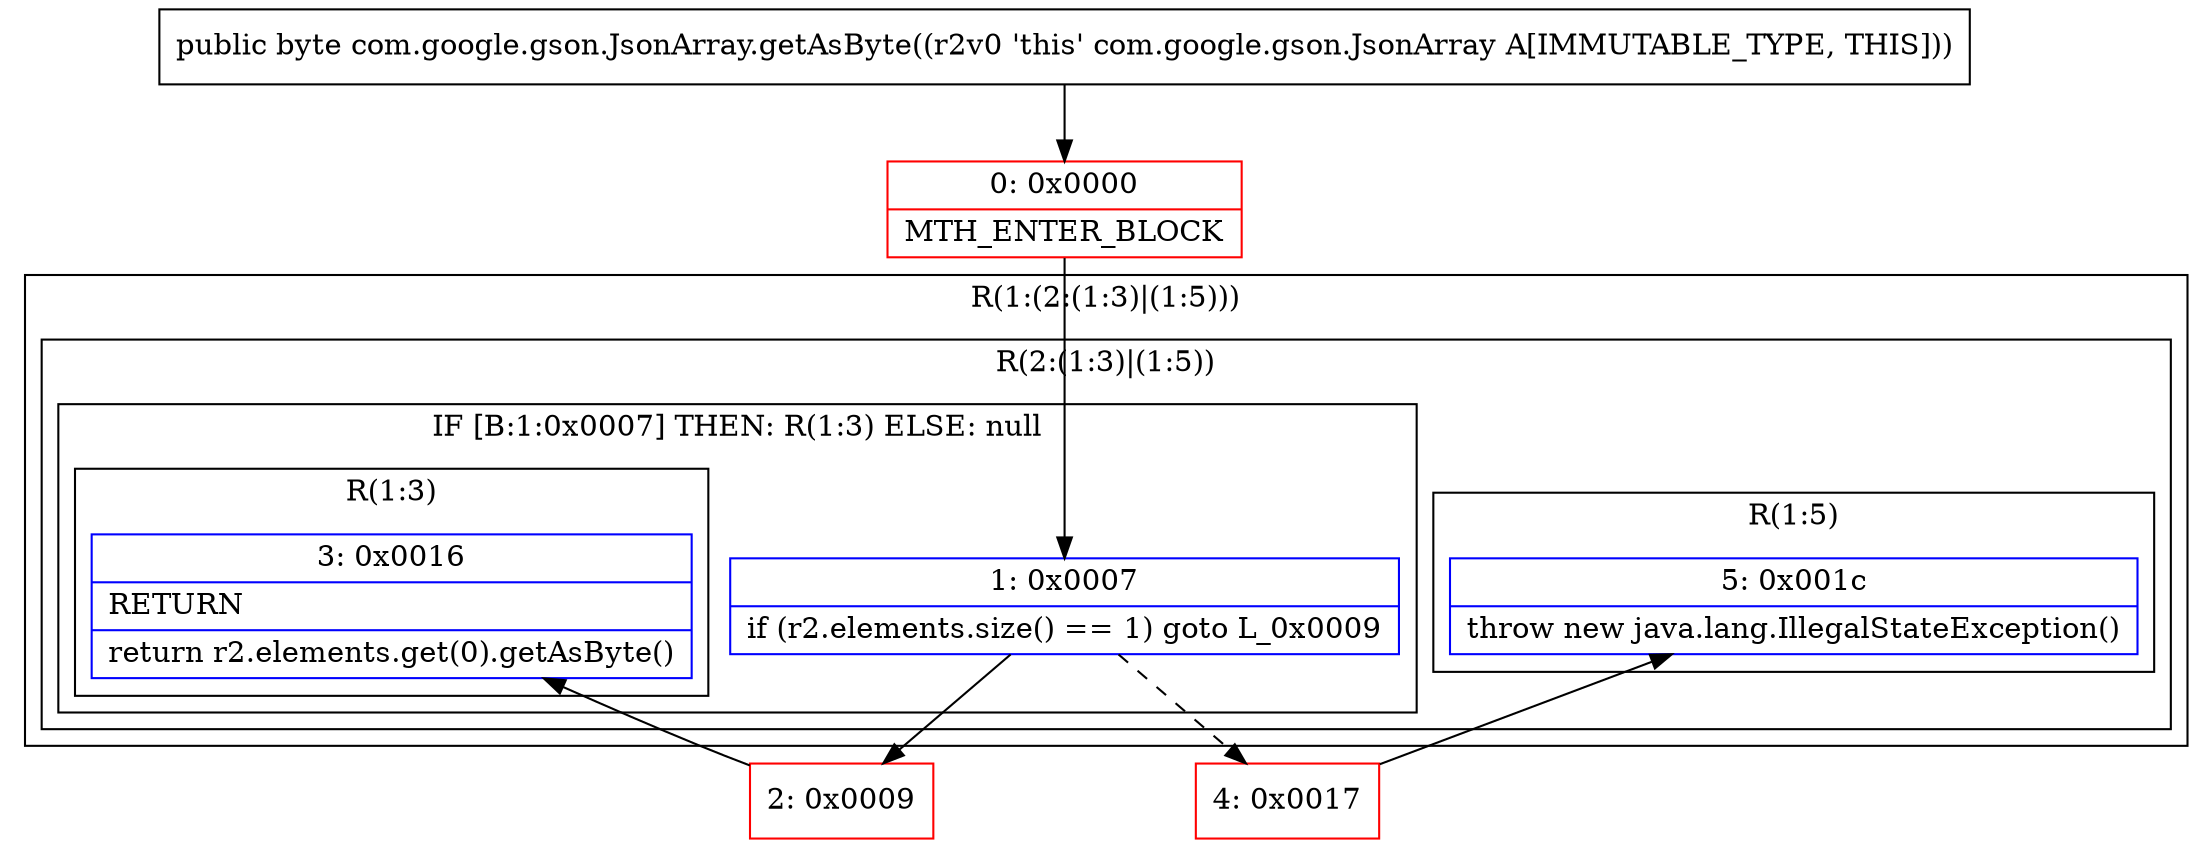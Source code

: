 digraph "CFG forcom.google.gson.JsonArray.getAsByte()B" {
subgraph cluster_Region_295173852 {
label = "R(1:(2:(1:3)|(1:5)))";
node [shape=record,color=blue];
subgraph cluster_Region_1324208193 {
label = "R(2:(1:3)|(1:5))";
node [shape=record,color=blue];
subgraph cluster_IfRegion_838967646 {
label = "IF [B:1:0x0007] THEN: R(1:3) ELSE: null";
node [shape=record,color=blue];
Node_1 [shape=record,label="{1\:\ 0x0007|if (r2.elements.size() == 1) goto L_0x0009\l}"];
subgraph cluster_Region_1863520429 {
label = "R(1:3)";
node [shape=record,color=blue];
Node_3 [shape=record,label="{3\:\ 0x0016|RETURN\l|return r2.elements.get(0).getAsByte()\l}"];
}
}
subgraph cluster_Region_1104966285 {
label = "R(1:5)";
node [shape=record,color=blue];
Node_5 [shape=record,label="{5\:\ 0x001c|throw new java.lang.IllegalStateException()\l}"];
}
}
}
Node_0 [shape=record,color=red,label="{0\:\ 0x0000|MTH_ENTER_BLOCK\l}"];
Node_2 [shape=record,color=red,label="{2\:\ 0x0009}"];
Node_4 [shape=record,color=red,label="{4\:\ 0x0017}"];
MethodNode[shape=record,label="{public byte com.google.gson.JsonArray.getAsByte((r2v0 'this' com.google.gson.JsonArray A[IMMUTABLE_TYPE, THIS])) }"];
MethodNode -> Node_0;
Node_1 -> Node_2;
Node_1 -> Node_4[style=dashed];
Node_0 -> Node_1;
Node_2 -> Node_3;
Node_4 -> Node_5;
}

